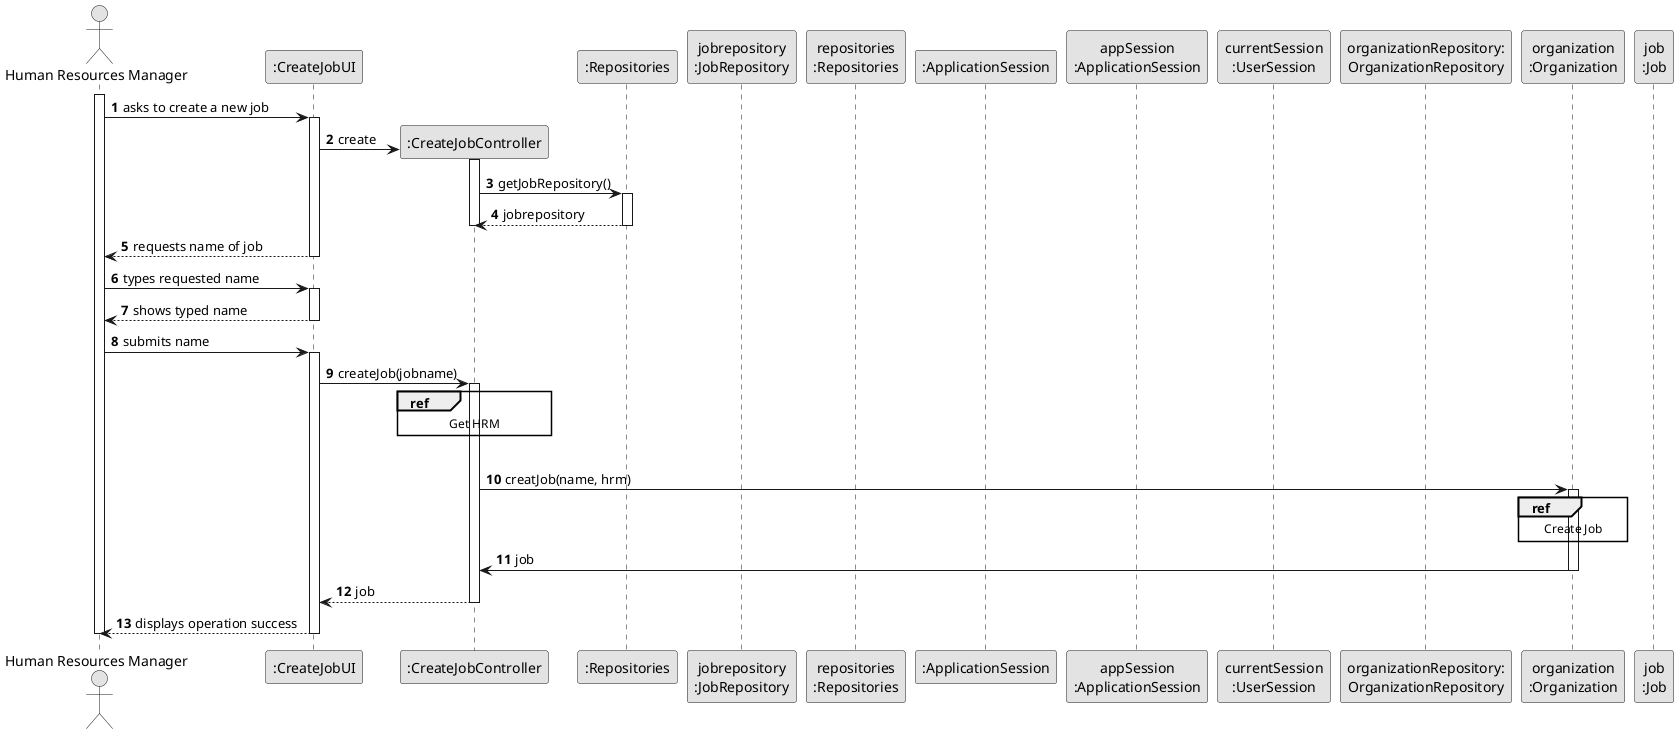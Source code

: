 @startuml
skinparam monochrome true
skinparam packageStyle rectangle
skinparam shadowing false

autonumber

'hide footbox
actor "Human Resources Manager" as ADM
participant ":CreateJobUI" as UI
participant ":CreateJobController" as CTRL
participant ":Repositories" as RepositorySingleton
participant "jobrepository\n:JobRepository" as JR
participant "repositories\n:Repositories" as PLAT
participant ":ApplicationSession" as _APP
participant "appSession\n:ApplicationSession" as APP
participant "currentSession\n:UserSession" as SESSAO
participant "organizationRepository:\nOrganizationRepository" as OrganizationRepository
participant "organization\n:Organization" as ORG
participant "job\n:Job" as TAREFA

activate ADM

        ADM -> UI : asks to create a new job

        activate UI

'            UI --> ADM : requests data (reference, description,  informal \n description, technical description, duration, cost)
            'create CTRL
            UI -> CTRL** : create
            activate CTRL

                CTRL -> RepositorySingleton : getJobRepository()
                activate RepositorySingleton

                    RepositorySingleton --> CTRL: jobrepository
                deactivate RepositorySingleton
                deactivate CTRL

        UI --> ADM : requests name of job
    deactivate UI

    ADM -> UI : types requested name
    activate UI

        UI --> ADM : shows typed name
    deactivate UI

    ADM -> UI : submits name
    activate UI

    UI -> CTRL : createJob(jobname)
    activate CTRL

      ref over CTRL
      Get HRM
      end

            |||
            CTRL -> ORG: creatJob(name, hrm)
            activate ORG
            ref over ORG
            Create Job
            end
                ORG -> CTRL: job
deactivate ORG

            CTRL --> UI: job
            deactivate CTRL
            UI --> ADM: displays operation success
    deactivate UI

deactivate ADM

@enduml